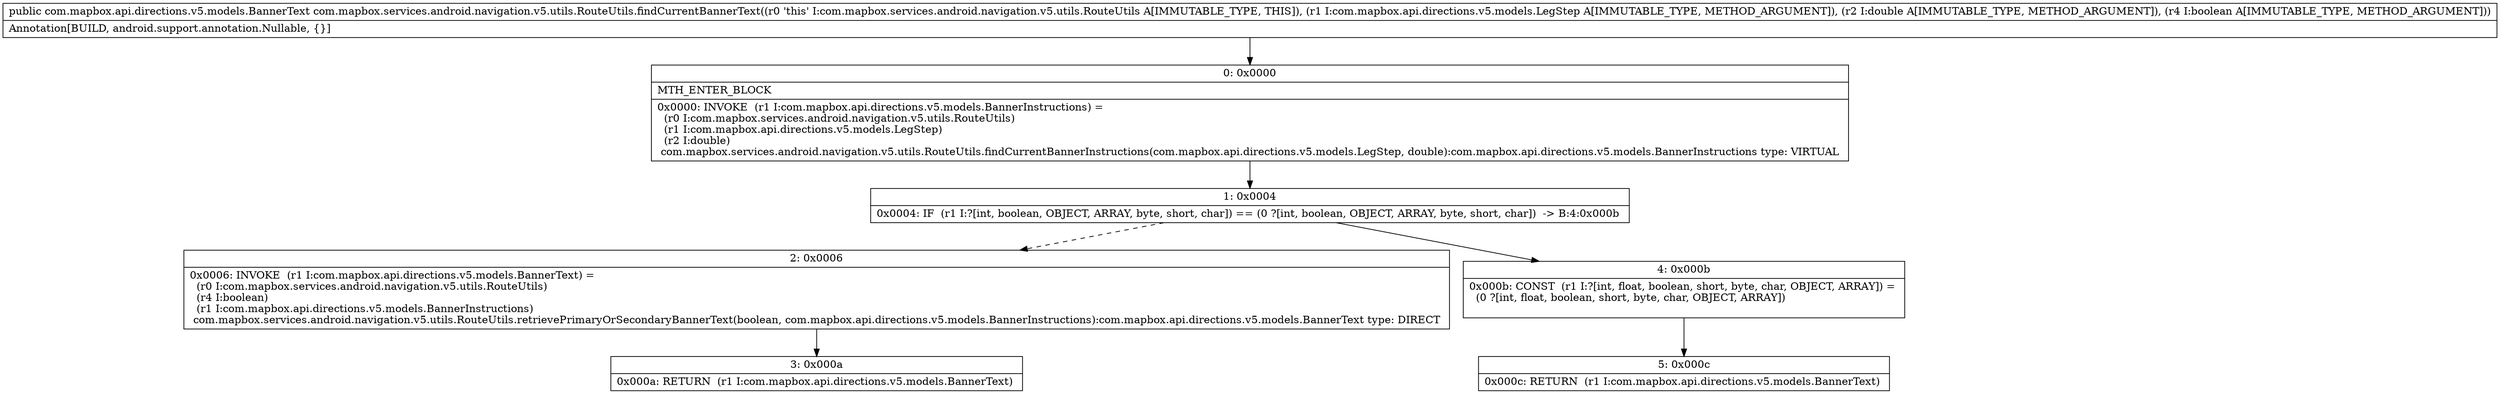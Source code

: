 digraph "CFG forcom.mapbox.services.android.navigation.v5.utils.RouteUtils.findCurrentBannerText(Lcom\/mapbox\/api\/directions\/v5\/models\/LegStep;DZ)Lcom\/mapbox\/api\/directions\/v5\/models\/BannerText;" {
Node_0 [shape=record,label="{0\:\ 0x0000|MTH_ENTER_BLOCK\l|0x0000: INVOKE  (r1 I:com.mapbox.api.directions.v5.models.BannerInstructions) = \l  (r0 I:com.mapbox.services.android.navigation.v5.utils.RouteUtils)\l  (r1 I:com.mapbox.api.directions.v5.models.LegStep)\l  (r2 I:double)\l com.mapbox.services.android.navigation.v5.utils.RouteUtils.findCurrentBannerInstructions(com.mapbox.api.directions.v5.models.LegStep, double):com.mapbox.api.directions.v5.models.BannerInstructions type: VIRTUAL \l}"];
Node_1 [shape=record,label="{1\:\ 0x0004|0x0004: IF  (r1 I:?[int, boolean, OBJECT, ARRAY, byte, short, char]) == (0 ?[int, boolean, OBJECT, ARRAY, byte, short, char])  \-\> B:4:0x000b \l}"];
Node_2 [shape=record,label="{2\:\ 0x0006|0x0006: INVOKE  (r1 I:com.mapbox.api.directions.v5.models.BannerText) = \l  (r0 I:com.mapbox.services.android.navigation.v5.utils.RouteUtils)\l  (r4 I:boolean)\l  (r1 I:com.mapbox.api.directions.v5.models.BannerInstructions)\l com.mapbox.services.android.navigation.v5.utils.RouteUtils.retrievePrimaryOrSecondaryBannerText(boolean, com.mapbox.api.directions.v5.models.BannerInstructions):com.mapbox.api.directions.v5.models.BannerText type: DIRECT \l}"];
Node_3 [shape=record,label="{3\:\ 0x000a|0x000a: RETURN  (r1 I:com.mapbox.api.directions.v5.models.BannerText) \l}"];
Node_4 [shape=record,label="{4\:\ 0x000b|0x000b: CONST  (r1 I:?[int, float, boolean, short, byte, char, OBJECT, ARRAY]) = \l  (0 ?[int, float, boolean, short, byte, char, OBJECT, ARRAY])\l \l}"];
Node_5 [shape=record,label="{5\:\ 0x000c|0x000c: RETURN  (r1 I:com.mapbox.api.directions.v5.models.BannerText) \l}"];
MethodNode[shape=record,label="{public com.mapbox.api.directions.v5.models.BannerText com.mapbox.services.android.navigation.v5.utils.RouteUtils.findCurrentBannerText((r0 'this' I:com.mapbox.services.android.navigation.v5.utils.RouteUtils A[IMMUTABLE_TYPE, THIS]), (r1 I:com.mapbox.api.directions.v5.models.LegStep A[IMMUTABLE_TYPE, METHOD_ARGUMENT]), (r2 I:double A[IMMUTABLE_TYPE, METHOD_ARGUMENT]), (r4 I:boolean A[IMMUTABLE_TYPE, METHOD_ARGUMENT]))  | Annotation[BUILD, android.support.annotation.Nullable, \{\}]\l}"];
MethodNode -> Node_0;
Node_0 -> Node_1;
Node_1 -> Node_2[style=dashed];
Node_1 -> Node_4;
Node_2 -> Node_3;
Node_4 -> Node_5;
}

